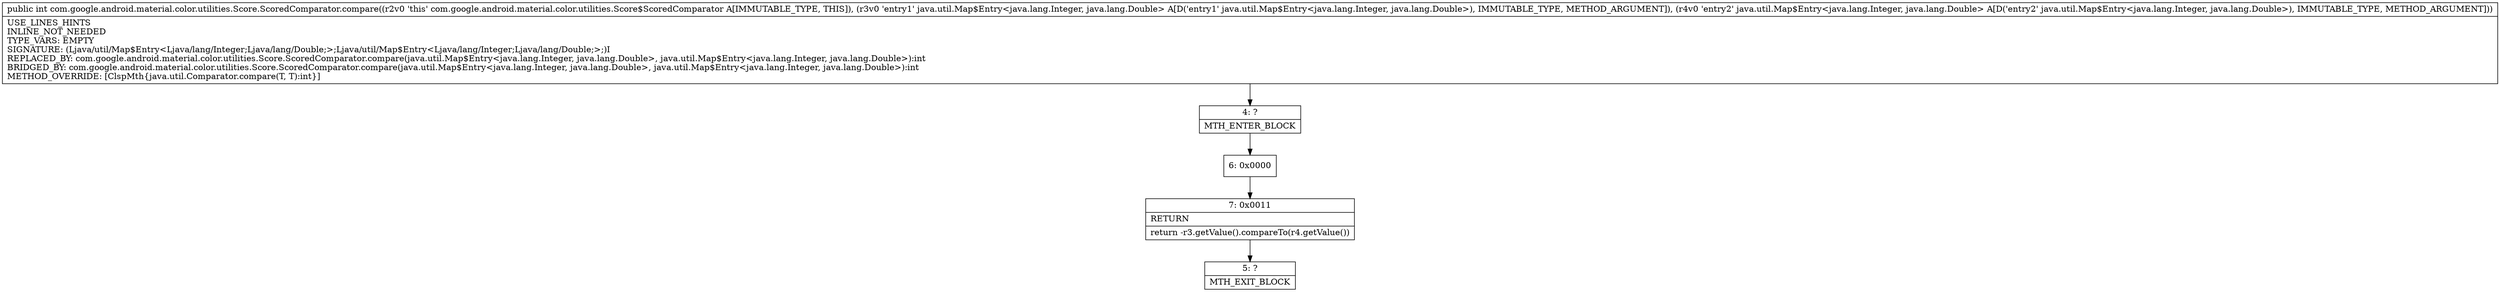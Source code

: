 digraph "CFG forcom.google.android.material.color.utilities.Score.ScoredComparator.compare(Ljava\/util\/Map$Entry;Ljava\/util\/Map$Entry;)I" {
Node_4 [shape=record,label="{4\:\ ?|MTH_ENTER_BLOCK\l}"];
Node_6 [shape=record,label="{6\:\ 0x0000}"];
Node_7 [shape=record,label="{7\:\ 0x0011|RETURN\l|return \-r3.getValue().compareTo(r4.getValue())\l}"];
Node_5 [shape=record,label="{5\:\ ?|MTH_EXIT_BLOCK\l}"];
MethodNode[shape=record,label="{public int com.google.android.material.color.utilities.Score.ScoredComparator.compare((r2v0 'this' com.google.android.material.color.utilities.Score$ScoredComparator A[IMMUTABLE_TYPE, THIS]), (r3v0 'entry1' java.util.Map$Entry\<java.lang.Integer, java.lang.Double\> A[D('entry1' java.util.Map$Entry\<java.lang.Integer, java.lang.Double\>), IMMUTABLE_TYPE, METHOD_ARGUMENT]), (r4v0 'entry2' java.util.Map$Entry\<java.lang.Integer, java.lang.Double\> A[D('entry2' java.util.Map$Entry\<java.lang.Integer, java.lang.Double\>), IMMUTABLE_TYPE, METHOD_ARGUMENT]))  | USE_LINES_HINTS\lINLINE_NOT_NEEDED\lTYPE_VARS: EMPTY\lSIGNATURE: (Ljava\/util\/Map$Entry\<Ljava\/lang\/Integer;Ljava\/lang\/Double;\>;Ljava\/util\/Map$Entry\<Ljava\/lang\/Integer;Ljava\/lang\/Double;\>;)I\lREPLACED_BY: com.google.android.material.color.utilities.Score.ScoredComparator.compare(java.util.Map$Entry\<java.lang.Integer, java.lang.Double\>, java.util.Map$Entry\<java.lang.Integer, java.lang.Double\>):int\lBRIDGED_BY: com.google.android.material.color.utilities.Score.ScoredComparator.compare(java.util.Map$Entry\<java.lang.Integer, java.lang.Double\>, java.util.Map$Entry\<java.lang.Integer, java.lang.Double\>):int\lMETHOD_OVERRIDE: [ClspMth\{java.util.Comparator.compare(T, T):int\}]\l}"];
MethodNode -> Node_4;Node_4 -> Node_6;
Node_6 -> Node_7;
Node_7 -> Node_5;
}

